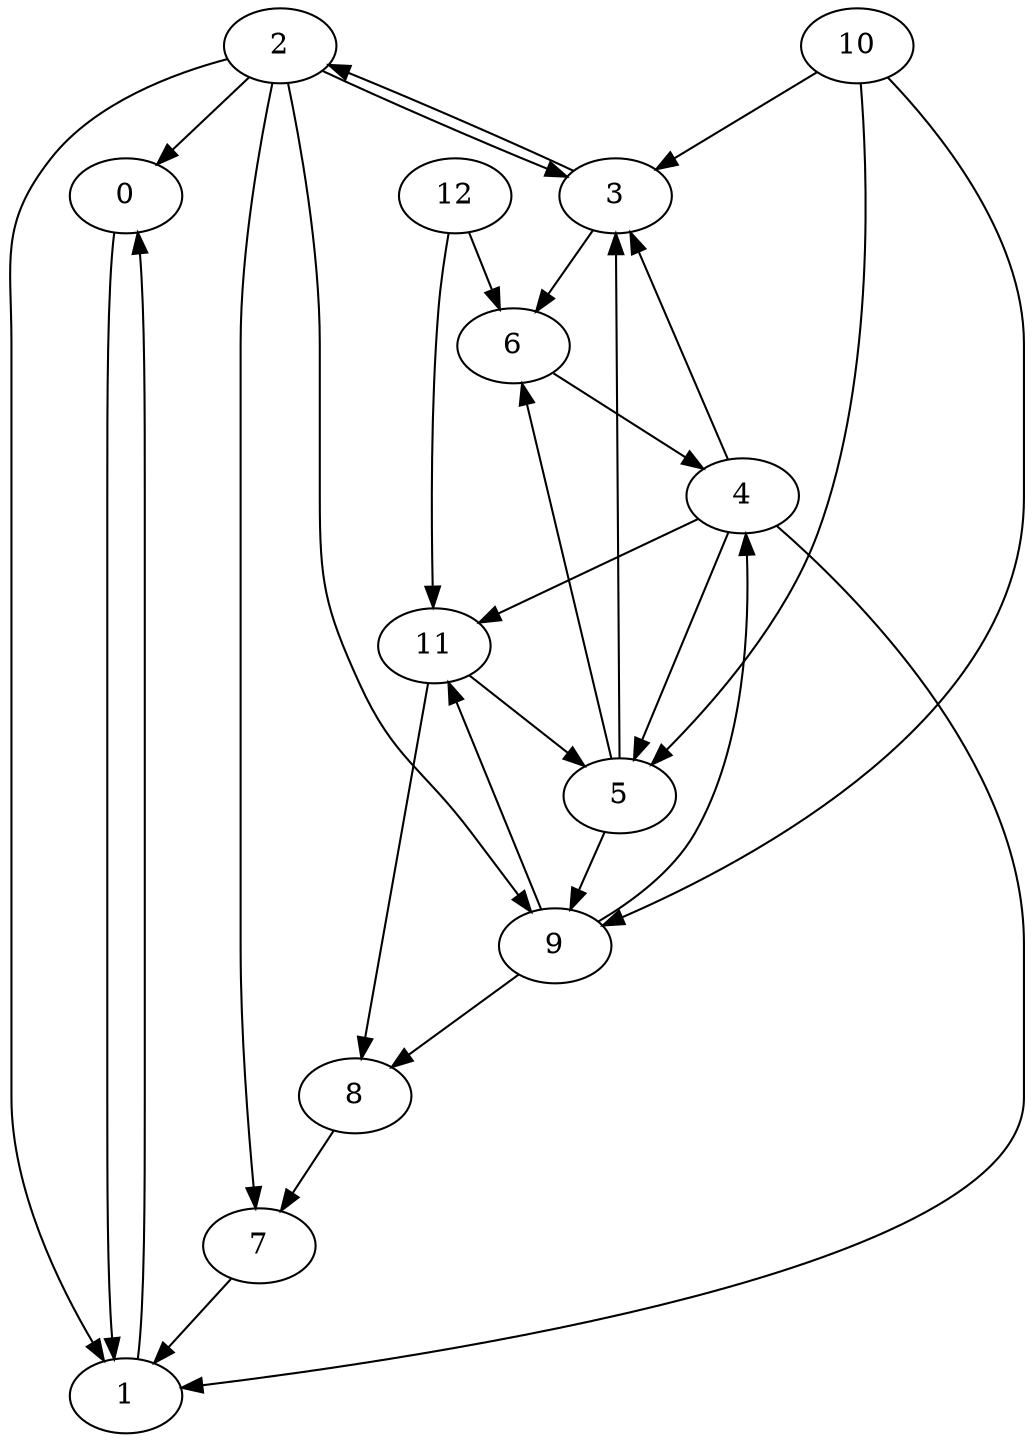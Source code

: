 digraph g3{
0 -> 1
1 -> 0
2 -> 0
2 -> 1
2 -> 3
3 -> 2
4 -> 1
4 -> 3
5 -> 3
5 -> 6
4 -> 5
6 -> 4
12 ->  6
11 ->  5
12 ->  11
10 ->  3
10 ->  5
10 ->  9
9  -> 11
11 ->  8
9  -> 8
2 ->  9
2 ->  7
8  -> 7
7 ->  1
9  -> 4
4  -> 11
5  -> 9
3 -> 6
}